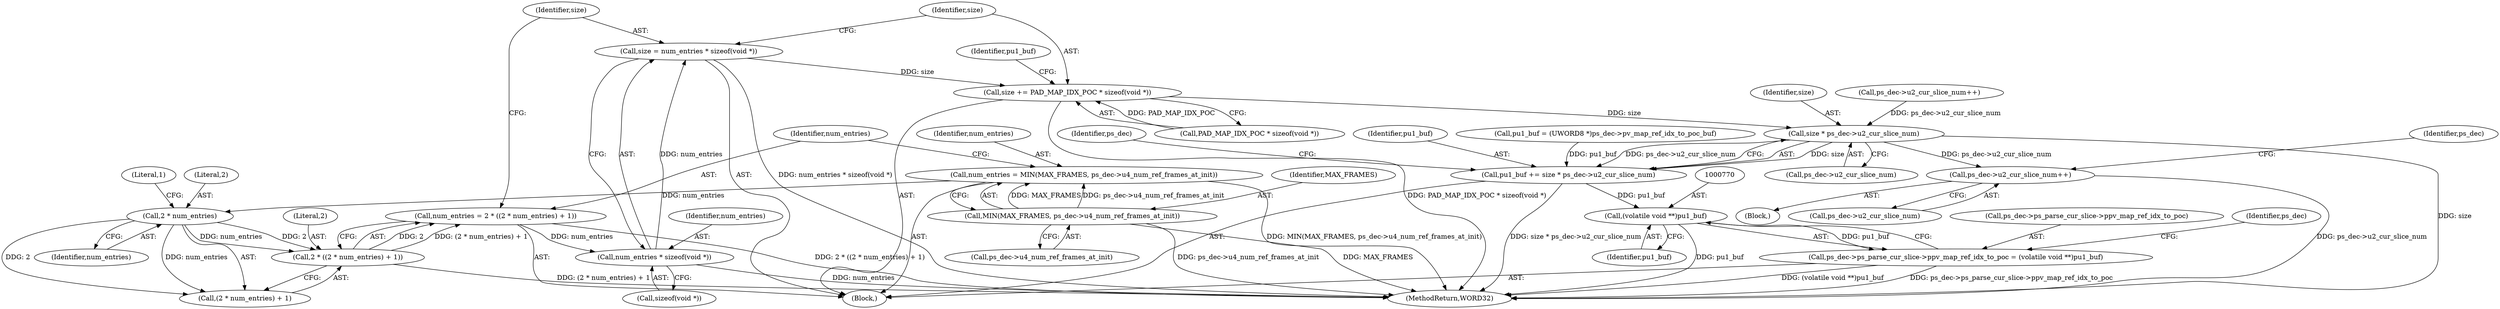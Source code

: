 digraph "0_Android_4a524d3a8ae9aa20c36430008e6bd429443f8f1d_1@API" {
"1000737" [label="(Call,size = num_entries * sizeof(void *))"];
"1000739" [label="(Call,num_entries * sizeof(void *))"];
"1000728" [label="(Call,num_entries = 2 * ((2 * num_entries) + 1))"];
"1000730" [label="(Call,2 * ((2 * num_entries) + 1))"];
"1000733" [label="(Call,2 * num_entries)"];
"1000721" [label="(Call,num_entries = MIN(MAX_FRAMES, ps_dec->u4_num_ref_frames_at_init))"];
"1000723" [label="(Call,MIN(MAX_FRAMES, ps_dec->u4_num_ref_frames_at_init))"];
"1000743" [label="(Call,size += PAD_MAP_IDX_POC * sizeof(void *))"];
"1000758" [label="(Call,size * ps_dec->u2_cur_slice_num)"];
"1000756" [label="(Call,pu1_buf += size * ps_dec->u2_cur_slice_num)"];
"1000769" [label="(Call,(volatile void **)pu1_buf)"];
"1000763" [label="(Call,ps_dec->ps_parse_cur_slice->ppv_map_ref_idx_to_poc = (volatile void **)pu1_buf)"];
"1001230" [label="(Call,ps_dec->u2_cur_slice_num++)"];
"1000731" [label="(Literal,2)"];
"1000745" [label="(Call,PAD_MAP_IDX_POC * sizeof(void *))"];
"1000749" [label="(Call,pu1_buf = (UWORD8 *)ps_dec->pv_map_ref_idx_to_poc_buf)"];
"1000771" [label="(Identifier,pu1_buf)"];
"1000721" [label="(Call,num_entries = MIN(MAX_FRAMES, ps_dec->u4_num_ref_frames_at_init))"];
"1000766" [label="(Identifier,ps_dec)"];
"1000729" [label="(Identifier,num_entries)"];
"1000763" [label="(Call,ps_dec->ps_parse_cur_slice->ppv_map_ref_idx_to_poc = (volatile void **)pu1_buf)"];
"1000733" [label="(Call,2 * num_entries)"];
"1000775" [label="(Identifier,ps_dec)"];
"1000732" [label="(Call,(2 * num_entries) + 1)"];
"1000740" [label="(Identifier,num_entries)"];
"1000735" [label="(Identifier,num_entries)"];
"1000739" [label="(Call,num_entries * sizeof(void *))"];
"1000734" [label="(Literal,2)"];
"1000722" [label="(Identifier,num_entries)"];
"1000750" [label="(Identifier,pu1_buf)"];
"1000760" [label="(Call,ps_dec->u2_cur_slice_num)"];
"1001231" [label="(Call,ps_dec->u2_cur_slice_num)"];
"1000717" [label="(Block,)"];
"1001230" [label="(Call,ps_dec->u2_cur_slice_num++)"];
"1000136" [label="(Block,)"];
"1000723" [label="(Call,MIN(MAX_FRAMES, ps_dec->u4_num_ref_frames_at_init))"];
"1000736" [label="(Literal,1)"];
"1000728" [label="(Call,num_entries = 2 * ((2 * num_entries) + 1))"];
"1001278" [label="(MethodReturn,WORD32)"];
"1000759" [label="(Identifier,size)"];
"1000757" [label="(Identifier,pu1_buf)"];
"1001237" [label="(Identifier,ps_dec)"];
"1000725" [label="(Call,ps_dec->u4_num_ref_frames_at_init)"];
"1000738" [label="(Identifier,size)"];
"1000764" [label="(Call,ps_dec->ps_parse_cur_slice->ppv_map_ref_idx_to_poc)"];
"1000769" [label="(Call,(volatile void **)pu1_buf)"];
"1000737" [label="(Call,size = num_entries * sizeof(void *))"];
"1000741" [label="(Call,sizeof(void *))"];
"1000758" [label="(Call,size * ps_dec->u2_cur_slice_num)"];
"1000756" [label="(Call,pu1_buf += size * ps_dec->u2_cur_slice_num)"];
"1000744" [label="(Identifier,size)"];
"1000743" [label="(Call,size += PAD_MAP_IDX_POC * sizeof(void *))"];
"1000724" [label="(Identifier,MAX_FRAMES)"];
"1000730" [label="(Call,2 * ((2 * num_entries) + 1))"];
"1000682" [label="(Call,ps_dec->u2_cur_slice_num++)"];
"1000737" -> "1000717"  [label="AST: "];
"1000737" -> "1000739"  [label="CFG: "];
"1000738" -> "1000737"  [label="AST: "];
"1000739" -> "1000737"  [label="AST: "];
"1000744" -> "1000737"  [label="CFG: "];
"1000737" -> "1001278"  [label="DDG: num_entries * sizeof(void *)"];
"1000739" -> "1000737"  [label="DDG: num_entries"];
"1000737" -> "1000743"  [label="DDG: size"];
"1000739" -> "1000741"  [label="CFG: "];
"1000740" -> "1000739"  [label="AST: "];
"1000741" -> "1000739"  [label="AST: "];
"1000739" -> "1001278"  [label="DDG: num_entries"];
"1000728" -> "1000739"  [label="DDG: num_entries"];
"1000728" -> "1000717"  [label="AST: "];
"1000728" -> "1000730"  [label="CFG: "];
"1000729" -> "1000728"  [label="AST: "];
"1000730" -> "1000728"  [label="AST: "];
"1000738" -> "1000728"  [label="CFG: "];
"1000728" -> "1001278"  [label="DDG: 2 * ((2 * num_entries) + 1)"];
"1000730" -> "1000728"  [label="DDG: 2"];
"1000730" -> "1000728"  [label="DDG: (2 * num_entries) + 1"];
"1000730" -> "1000732"  [label="CFG: "];
"1000731" -> "1000730"  [label="AST: "];
"1000732" -> "1000730"  [label="AST: "];
"1000730" -> "1001278"  [label="DDG: (2 * num_entries) + 1"];
"1000733" -> "1000730"  [label="DDG: 2"];
"1000733" -> "1000730"  [label="DDG: num_entries"];
"1000733" -> "1000732"  [label="AST: "];
"1000733" -> "1000735"  [label="CFG: "];
"1000734" -> "1000733"  [label="AST: "];
"1000735" -> "1000733"  [label="AST: "];
"1000736" -> "1000733"  [label="CFG: "];
"1000733" -> "1000732"  [label="DDG: 2"];
"1000733" -> "1000732"  [label="DDG: num_entries"];
"1000721" -> "1000733"  [label="DDG: num_entries"];
"1000721" -> "1000717"  [label="AST: "];
"1000721" -> "1000723"  [label="CFG: "];
"1000722" -> "1000721"  [label="AST: "];
"1000723" -> "1000721"  [label="AST: "];
"1000729" -> "1000721"  [label="CFG: "];
"1000721" -> "1001278"  [label="DDG: MIN(MAX_FRAMES, ps_dec->u4_num_ref_frames_at_init)"];
"1000723" -> "1000721"  [label="DDG: MAX_FRAMES"];
"1000723" -> "1000721"  [label="DDG: ps_dec->u4_num_ref_frames_at_init"];
"1000723" -> "1000725"  [label="CFG: "];
"1000724" -> "1000723"  [label="AST: "];
"1000725" -> "1000723"  [label="AST: "];
"1000723" -> "1001278"  [label="DDG: MAX_FRAMES"];
"1000723" -> "1001278"  [label="DDG: ps_dec->u4_num_ref_frames_at_init"];
"1000743" -> "1000717"  [label="AST: "];
"1000743" -> "1000745"  [label="CFG: "];
"1000744" -> "1000743"  [label="AST: "];
"1000745" -> "1000743"  [label="AST: "];
"1000750" -> "1000743"  [label="CFG: "];
"1000743" -> "1001278"  [label="DDG: PAD_MAP_IDX_POC * sizeof(void *)"];
"1000745" -> "1000743"  [label="DDG: PAD_MAP_IDX_POC"];
"1000743" -> "1000758"  [label="DDG: size"];
"1000758" -> "1000756"  [label="AST: "];
"1000758" -> "1000760"  [label="CFG: "];
"1000759" -> "1000758"  [label="AST: "];
"1000760" -> "1000758"  [label="AST: "];
"1000756" -> "1000758"  [label="CFG: "];
"1000758" -> "1001278"  [label="DDG: size"];
"1000758" -> "1000756"  [label="DDG: size"];
"1000758" -> "1000756"  [label="DDG: ps_dec->u2_cur_slice_num"];
"1000682" -> "1000758"  [label="DDG: ps_dec->u2_cur_slice_num"];
"1000758" -> "1001230"  [label="DDG: ps_dec->u2_cur_slice_num"];
"1000756" -> "1000717"  [label="AST: "];
"1000757" -> "1000756"  [label="AST: "];
"1000766" -> "1000756"  [label="CFG: "];
"1000756" -> "1001278"  [label="DDG: size * ps_dec->u2_cur_slice_num"];
"1000749" -> "1000756"  [label="DDG: pu1_buf"];
"1000756" -> "1000769"  [label="DDG: pu1_buf"];
"1000769" -> "1000763"  [label="AST: "];
"1000769" -> "1000771"  [label="CFG: "];
"1000770" -> "1000769"  [label="AST: "];
"1000771" -> "1000769"  [label="AST: "];
"1000763" -> "1000769"  [label="CFG: "];
"1000769" -> "1001278"  [label="DDG: pu1_buf"];
"1000769" -> "1000763"  [label="DDG: pu1_buf"];
"1000763" -> "1000717"  [label="AST: "];
"1000764" -> "1000763"  [label="AST: "];
"1000775" -> "1000763"  [label="CFG: "];
"1000763" -> "1001278"  [label="DDG: (volatile void **)pu1_buf"];
"1000763" -> "1001278"  [label="DDG: ps_dec->ps_parse_cur_slice->ppv_map_ref_idx_to_poc"];
"1001230" -> "1000136"  [label="AST: "];
"1001230" -> "1001231"  [label="CFG: "];
"1001231" -> "1001230"  [label="AST: "];
"1001237" -> "1001230"  [label="CFG: "];
"1001230" -> "1001278"  [label="DDG: ps_dec->u2_cur_slice_num"];
}
